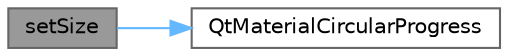digraph "setSize"
{
 // LATEX_PDF_SIZE
  bgcolor="transparent";
  edge [fontname=Helvetica,fontsize=10,labelfontname=Helvetica,labelfontsize=10];
  node [fontname=Helvetica,fontsize=10,shape=box,height=0.2,width=0.4];
  rankdir="LR";
  Node1 [id="Node000001",label="setSize",height=0.2,width=0.4,color="gray40", fillcolor="grey60", style="filled", fontcolor="black",tooltip="设置进度条尺寸"];
  Node1 -> Node2 [id="edge1_Node000001_Node000002",color="steelblue1",style="solid",tooltip=" "];
  Node2 [id="Node000002",label="QtMaterialCircularProgress",height=0.2,width=0.4,color="grey40", fillcolor="white", style="filled",URL="$class_qt_material_circular_progress.html#af074b55195846245539a8d0841189d19",tooltip="构造函数，初始化圆形进度条"];
}
